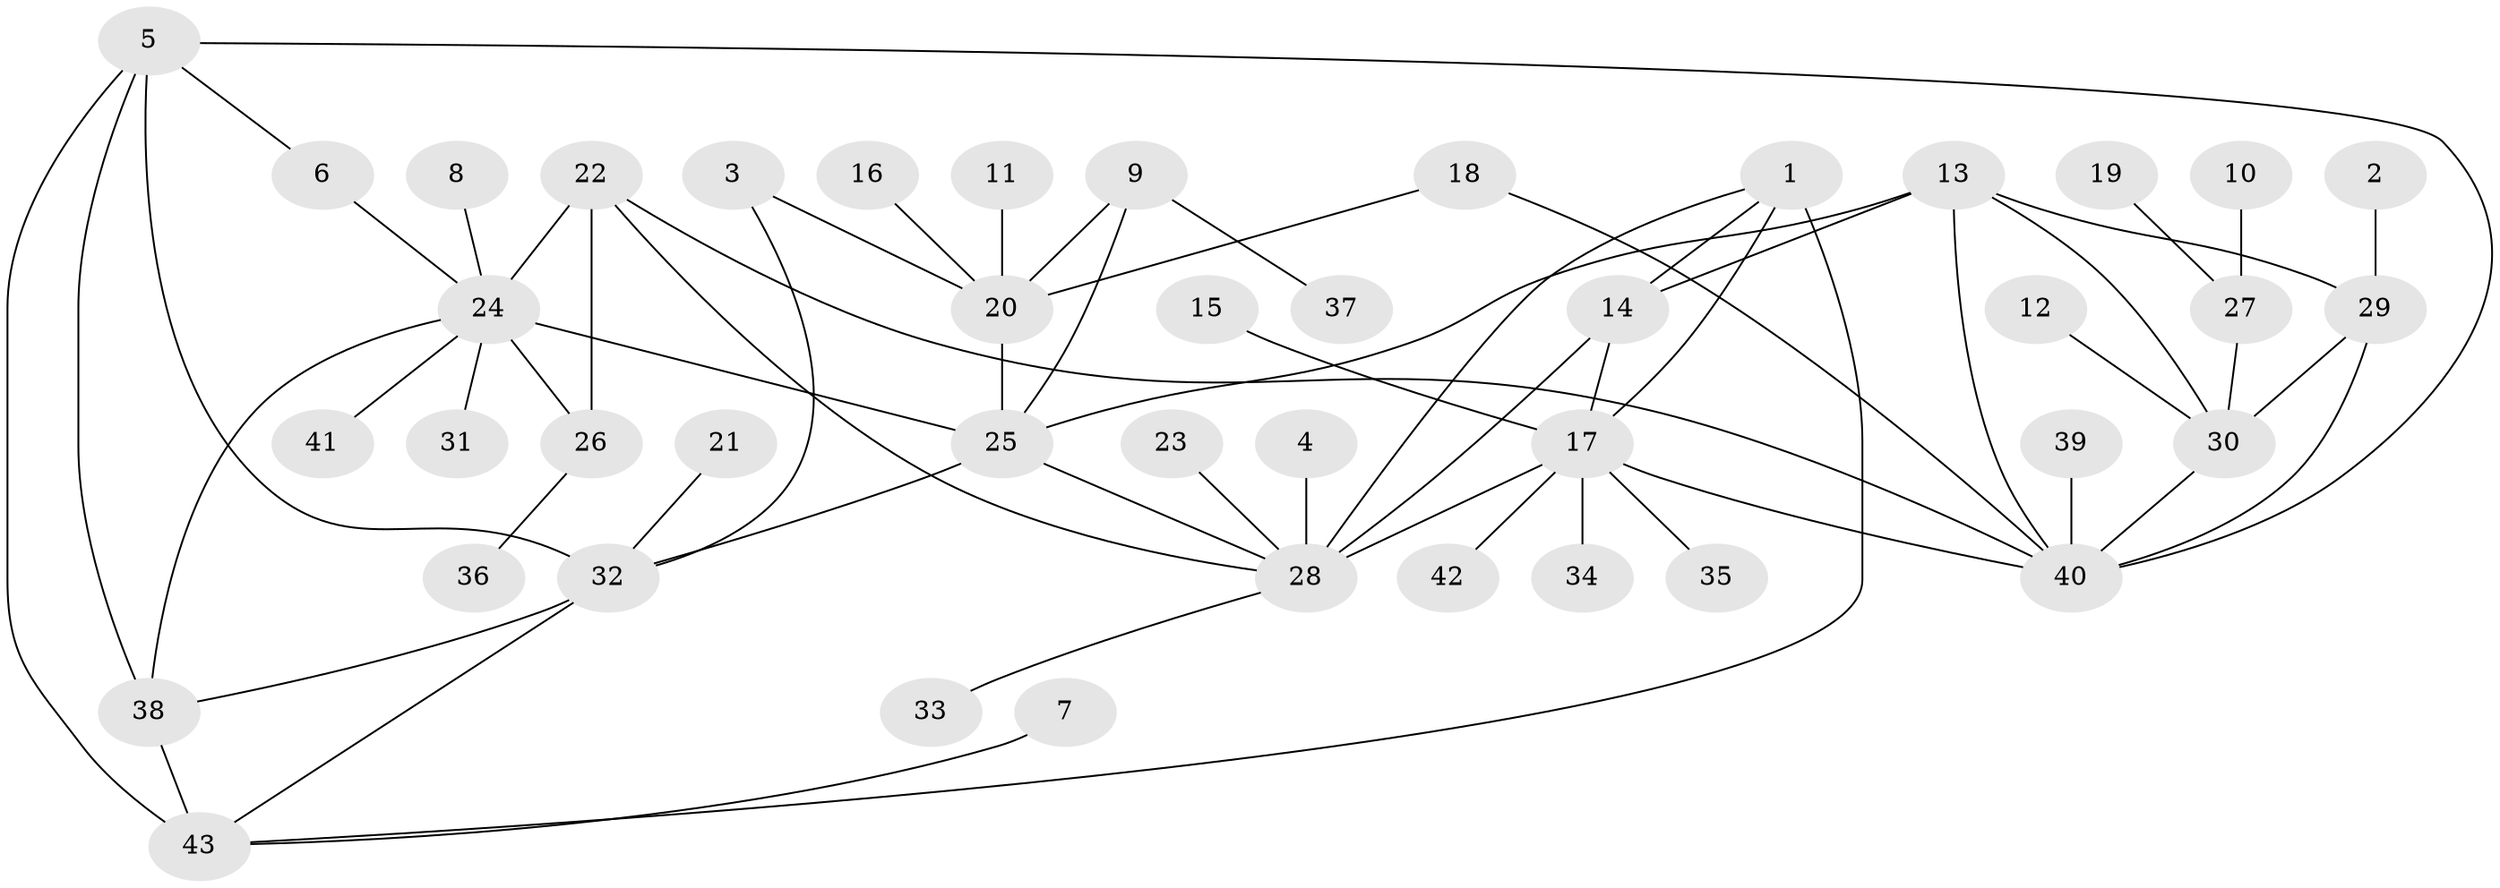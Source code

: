 // original degree distribution, {10: 0.02830188679245283, 7: 0.04716981132075472, 5: 0.05660377358490566, 8: 0.04716981132075472, 12: 0.009433962264150943, 6: 0.018867924528301886, 11: 0.009433962264150943, 9: 0.018867924528301886, 4: 0.009433962264150943, 2: 0.11320754716981132, 3: 0.02830188679245283, 1: 0.6132075471698113}
// Generated by graph-tools (version 1.1) at 2025/37/03/04/25 23:37:46]
// undirected, 43 vertices, 63 edges
graph export_dot {
  node [color=gray90,style=filled];
  1;
  2;
  3;
  4;
  5;
  6;
  7;
  8;
  9;
  10;
  11;
  12;
  13;
  14;
  15;
  16;
  17;
  18;
  19;
  20;
  21;
  22;
  23;
  24;
  25;
  26;
  27;
  28;
  29;
  30;
  31;
  32;
  33;
  34;
  35;
  36;
  37;
  38;
  39;
  40;
  41;
  42;
  43;
  1 -- 14 [weight=1.0];
  1 -- 17 [weight=2.0];
  1 -- 28 [weight=1.0];
  1 -- 43 [weight=1.0];
  2 -- 29 [weight=1.0];
  3 -- 20 [weight=1.0];
  3 -- 32 [weight=1.0];
  4 -- 28 [weight=1.0];
  5 -- 6 [weight=1.0];
  5 -- 32 [weight=2.0];
  5 -- 38 [weight=2.0];
  5 -- 40 [weight=1.0];
  5 -- 43 [weight=2.0];
  6 -- 24 [weight=1.0];
  7 -- 43 [weight=1.0];
  8 -- 24 [weight=1.0];
  9 -- 20 [weight=3.0];
  9 -- 25 [weight=1.0];
  9 -- 37 [weight=1.0];
  10 -- 27 [weight=1.0];
  11 -- 20 [weight=1.0];
  12 -- 30 [weight=1.0];
  13 -- 14 [weight=1.0];
  13 -- 25 [weight=1.0];
  13 -- 29 [weight=2.0];
  13 -- 30 [weight=1.0];
  13 -- 40 [weight=1.0];
  14 -- 17 [weight=2.0];
  14 -- 28 [weight=1.0];
  15 -- 17 [weight=1.0];
  16 -- 20 [weight=1.0];
  17 -- 28 [weight=2.0];
  17 -- 34 [weight=1.0];
  17 -- 35 [weight=1.0];
  17 -- 40 [weight=1.0];
  17 -- 42 [weight=1.0];
  18 -- 20 [weight=1.0];
  18 -- 40 [weight=1.0];
  19 -- 27 [weight=1.0];
  20 -- 25 [weight=3.0];
  21 -- 32 [weight=1.0];
  22 -- 24 [weight=4.0];
  22 -- 26 [weight=2.0];
  22 -- 28 [weight=1.0];
  22 -- 40 [weight=1.0];
  23 -- 28 [weight=1.0];
  24 -- 25 [weight=1.0];
  24 -- 26 [weight=2.0];
  24 -- 31 [weight=1.0];
  24 -- 38 [weight=1.0];
  24 -- 41 [weight=1.0];
  25 -- 28 [weight=1.0];
  25 -- 32 [weight=1.0];
  26 -- 36 [weight=1.0];
  27 -- 30 [weight=1.0];
  28 -- 33 [weight=1.0];
  29 -- 30 [weight=2.0];
  29 -- 40 [weight=2.0];
  30 -- 40 [weight=1.0];
  32 -- 38 [weight=1.0];
  32 -- 43 [weight=1.0];
  38 -- 43 [weight=1.0];
  39 -- 40 [weight=1.0];
}
